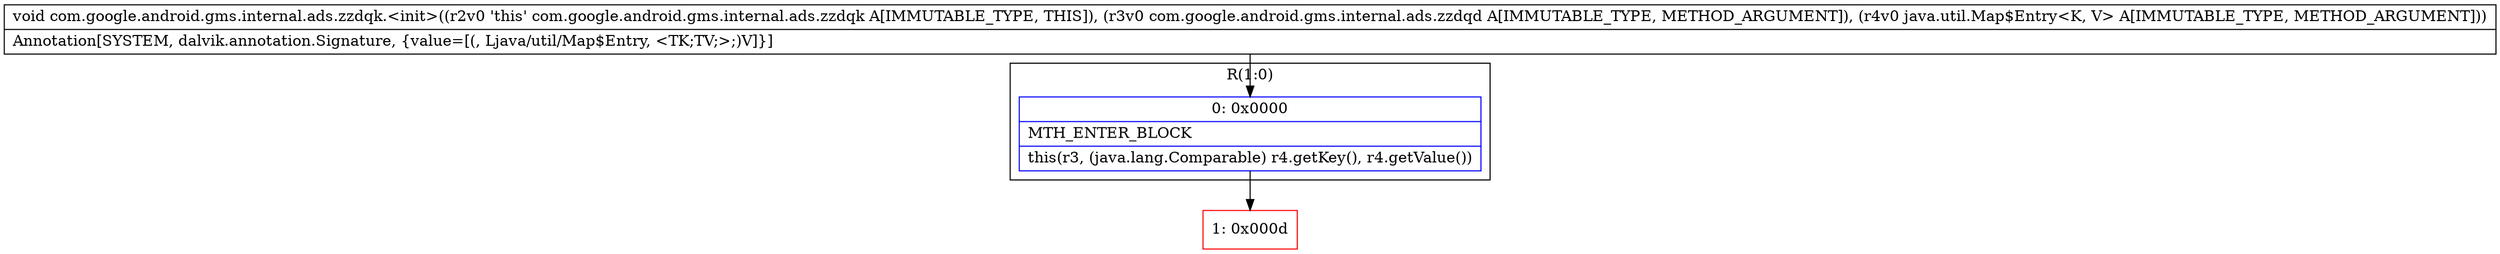 digraph "CFG forcom.google.android.gms.internal.ads.zzdqk.\<init\>(Lcom\/google\/android\/gms\/internal\/ads\/zzdqd;Ljava\/util\/Map$Entry;)V" {
subgraph cluster_Region_130957097 {
label = "R(1:0)";
node [shape=record,color=blue];
Node_0 [shape=record,label="{0\:\ 0x0000|MTH_ENTER_BLOCK\l|this(r3, (java.lang.Comparable) r4.getKey(), r4.getValue())\l}"];
}
Node_1 [shape=record,color=red,label="{1\:\ 0x000d}"];
MethodNode[shape=record,label="{void com.google.android.gms.internal.ads.zzdqk.\<init\>((r2v0 'this' com.google.android.gms.internal.ads.zzdqk A[IMMUTABLE_TYPE, THIS]), (r3v0 com.google.android.gms.internal.ads.zzdqd A[IMMUTABLE_TYPE, METHOD_ARGUMENT]), (r4v0 java.util.Map$Entry\<K, V\> A[IMMUTABLE_TYPE, METHOD_ARGUMENT]))  | Annotation[SYSTEM, dalvik.annotation.Signature, \{value=[(, Ljava\/util\/Map$Entry, \<TK;TV;\>;)V]\}]\l}"];
MethodNode -> Node_0;
Node_0 -> Node_1;
}

